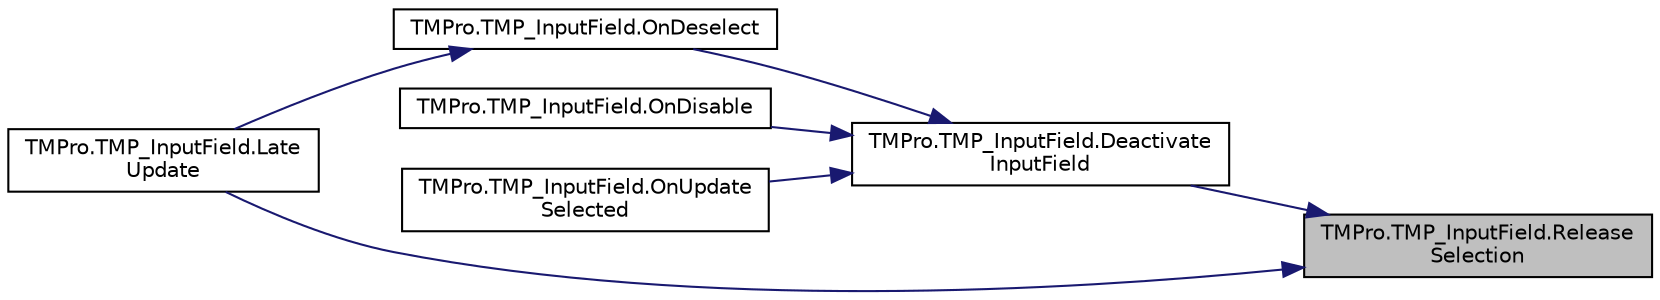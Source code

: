 digraph "TMPro.TMP_InputField.ReleaseSelection"
{
 // LATEX_PDF_SIZE
  edge [fontname="Helvetica",fontsize="10",labelfontname="Helvetica",labelfontsize="10"];
  node [fontname="Helvetica",fontsize="10",shape=record];
  rankdir="RL";
  Node1 [label="TMPro.TMP_InputField.Release\lSelection",height=0.2,width=0.4,color="black", fillcolor="grey75", style="filled", fontcolor="black",tooltip=" "];
  Node1 -> Node2 [dir="back",color="midnightblue",fontsize="10",style="solid",fontname="Helvetica"];
  Node2 [label="TMPro.TMP_InputField.Deactivate\lInputField",height=0.2,width=0.4,color="black", fillcolor="white", style="filled",URL="$class_t_m_pro_1_1_t_m_p___input_field.html#af972523ea46f02204c7471f54ccd61b6",tooltip=" "];
  Node2 -> Node3 [dir="back",color="midnightblue",fontsize="10",style="solid",fontname="Helvetica"];
  Node3 [label="TMPro.TMP_InputField.OnDeselect",height=0.2,width=0.4,color="black", fillcolor="white", style="filled",URL="$class_t_m_pro_1_1_t_m_p___input_field.html#a4408fce00917fd765ef1a1e5017a3464",tooltip=" "];
  Node3 -> Node4 [dir="back",color="midnightblue",fontsize="10",style="solid",fontname="Helvetica"];
  Node4 [label="TMPro.TMP_InputField.Late\lUpdate",height=0.2,width=0.4,color="black", fillcolor="white", style="filled",URL="$class_t_m_pro_1_1_t_m_p___input_field.html#a4b7cccc36ecd8672c02a29ef7ebc2dd3",tooltip="Update the text based on input."];
  Node2 -> Node5 [dir="back",color="midnightblue",fontsize="10",style="solid",fontname="Helvetica"];
  Node5 [label="TMPro.TMP_InputField.OnDisable",height=0.2,width=0.4,color="black", fillcolor="white", style="filled",URL="$class_t_m_pro_1_1_t_m_p___input_field.html#ae84831aa9c5d44a1ca91685d772b44d4",tooltip=" "];
  Node2 -> Node6 [dir="back",color="midnightblue",fontsize="10",style="solid",fontname="Helvetica"];
  Node6 [label="TMPro.TMP_InputField.OnUpdate\lSelected",height=0.2,width=0.4,color="black", fillcolor="white", style="filled",URL="$class_t_m_pro_1_1_t_m_p___input_field.html#a6daaf6eadebb182f92aa088d7abb86dc",tooltip=" "];
  Node1 -> Node4 [dir="back",color="midnightblue",fontsize="10",style="solid",fontname="Helvetica"];
}
